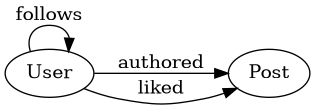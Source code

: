 @startuml social-media-generated
digraph G {
    rankdir=LR;
    User -> Post [label="authored"];
    User -> Post [label="liked"];
    User -> User [label="follows"];
}
@enduml